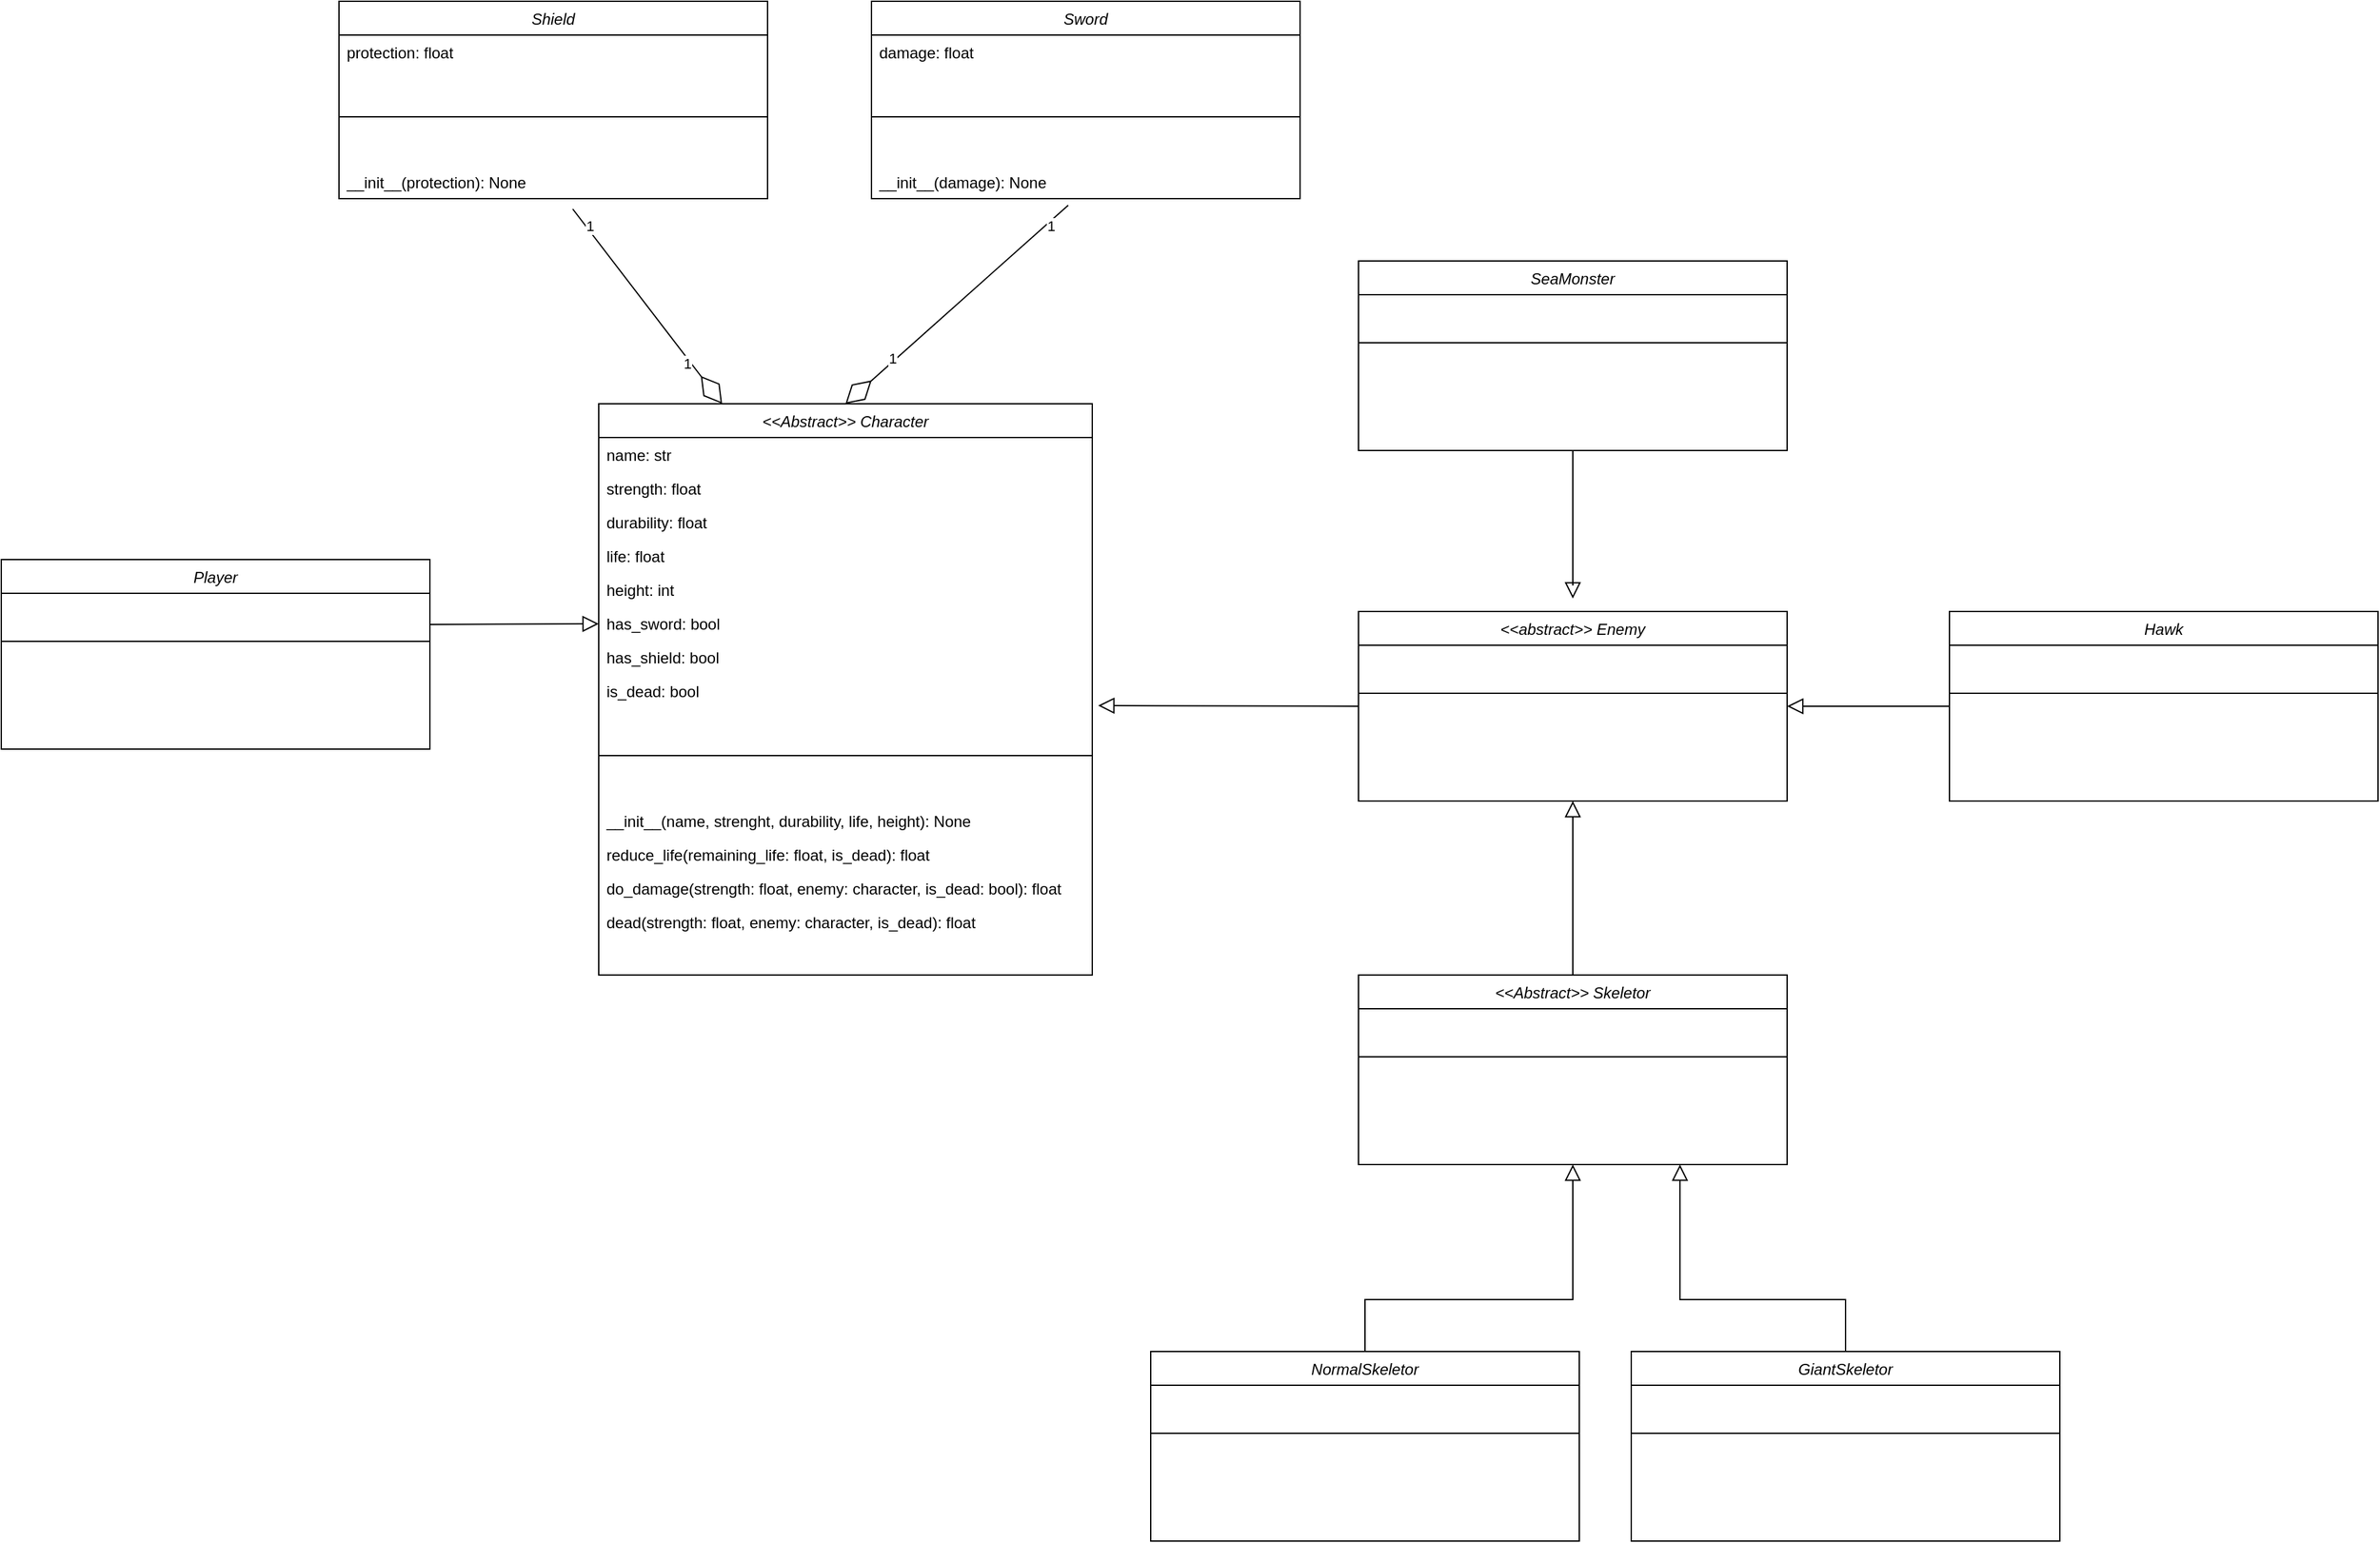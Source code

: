 <mxfile version="21.3.0" type="device">
  <diagram id="C5RBs43oDa-KdzZeNtuy" name="Page-1">
    <mxGraphModel dx="2739" dy="2085" grid="1" gridSize="10" guides="1" tooltips="1" connect="1" arrows="1" fold="1" page="1" pageScale="1" pageWidth="827" pageHeight="1169" math="0" shadow="0">
      <root>
        <mxCell id="WIyWlLk6GJQsqaUBKTNV-0" />
        <mxCell id="WIyWlLk6GJQsqaUBKTNV-1" parent="WIyWlLk6GJQsqaUBKTNV-0" />
        <mxCell id="zkfFHV4jXpPFQw0GAbJ--0" value="&lt;&lt;Abstract&gt;&gt; Character" style="swimlane;fontStyle=2;align=center;verticalAlign=top;childLayout=stackLayout;horizontal=1;startSize=26;horizontalStack=0;resizeParent=1;resizeLast=0;collapsible=1;marginBottom=0;rounded=0;shadow=0;strokeWidth=1;" parent="WIyWlLk6GJQsqaUBKTNV-1" vertex="1">
          <mxGeometry x="170" y="90" width="380" height="440" as="geometry">
            <mxRectangle x="220" y="120" width="160" height="26" as="alternateBounds" />
          </mxGeometry>
        </mxCell>
        <mxCell id="zkfFHV4jXpPFQw0GAbJ--1" value="name: str" style="text;align=left;verticalAlign=top;spacingLeft=4;spacingRight=4;overflow=hidden;rotatable=0;points=[[0,0.5],[1,0.5]];portConstraint=eastwest;" parent="zkfFHV4jXpPFQw0GAbJ--0" vertex="1">
          <mxGeometry y="26" width="380" height="26" as="geometry" />
        </mxCell>
        <mxCell id="zkfFHV4jXpPFQw0GAbJ--2" value="strength: float" style="text;align=left;verticalAlign=top;spacingLeft=4;spacingRight=4;overflow=hidden;rotatable=0;points=[[0,0.5],[1,0.5]];portConstraint=eastwest;rounded=0;shadow=0;html=0;" parent="zkfFHV4jXpPFQw0GAbJ--0" vertex="1">
          <mxGeometry y="52" width="380" height="26" as="geometry" />
        </mxCell>
        <mxCell id="zkfFHV4jXpPFQw0GAbJ--3" value="durability: float" style="text;align=left;verticalAlign=top;spacingLeft=4;spacingRight=4;overflow=hidden;rotatable=0;points=[[0,0.5],[1,0.5]];portConstraint=eastwest;rounded=0;shadow=0;html=0;" parent="zkfFHV4jXpPFQw0GAbJ--0" vertex="1">
          <mxGeometry y="78" width="380" height="26" as="geometry" />
        </mxCell>
        <mxCell id="RaDq0OD-Efrj-i74g9OG-1" value="life: float" style="text;align=left;verticalAlign=top;spacingLeft=4;spacingRight=4;overflow=hidden;rotatable=0;points=[[0,0.5],[1,0.5]];portConstraint=eastwest;rounded=0;shadow=0;html=0;" vertex="1" parent="zkfFHV4jXpPFQw0GAbJ--0">
          <mxGeometry y="104" width="380" height="26" as="geometry" />
        </mxCell>
        <mxCell id="RaDq0OD-Efrj-i74g9OG-2" value="height: int" style="text;align=left;verticalAlign=top;spacingLeft=4;spacingRight=4;overflow=hidden;rotatable=0;points=[[0,0.5],[1,0.5]];portConstraint=eastwest;rounded=0;shadow=0;html=0;" vertex="1" parent="zkfFHV4jXpPFQw0GAbJ--0">
          <mxGeometry y="130" width="380" height="26" as="geometry" />
        </mxCell>
        <mxCell id="RaDq0OD-Efrj-i74g9OG-21" value="has_sword: bool" style="text;align=left;verticalAlign=top;spacingLeft=4;spacingRight=4;overflow=hidden;rotatable=0;points=[[0,0.5],[1,0.5]];portConstraint=eastwest;rounded=0;shadow=0;html=0;" vertex="1" parent="zkfFHV4jXpPFQw0GAbJ--0">
          <mxGeometry y="156" width="380" height="26" as="geometry" />
        </mxCell>
        <mxCell id="RaDq0OD-Efrj-i74g9OG-22" value="has_shield: bool" style="text;align=left;verticalAlign=top;spacingLeft=4;spacingRight=4;overflow=hidden;rotatable=0;points=[[0,0.5],[1,0.5]];portConstraint=eastwest;rounded=0;shadow=0;html=0;" vertex="1" parent="zkfFHV4jXpPFQw0GAbJ--0">
          <mxGeometry y="182" width="380" height="26" as="geometry" />
        </mxCell>
        <mxCell id="RaDq0OD-Efrj-i74g9OG-31" value="is_dead: bool" style="text;align=left;verticalAlign=top;spacingLeft=4;spacingRight=4;overflow=hidden;rotatable=0;points=[[0,0.5],[1,0.5]];portConstraint=eastwest;rounded=0;shadow=0;html=0;" vertex="1" parent="zkfFHV4jXpPFQw0GAbJ--0">
          <mxGeometry y="208" width="380" height="26" as="geometry" />
        </mxCell>
        <mxCell id="zkfFHV4jXpPFQw0GAbJ--4" value="" style="line;html=1;strokeWidth=1;align=left;verticalAlign=middle;spacingTop=-1;spacingLeft=3;spacingRight=3;rotatable=0;labelPosition=right;points=[];portConstraint=eastwest;" parent="zkfFHV4jXpPFQw0GAbJ--0" vertex="1">
          <mxGeometry y="234" width="380" height="74" as="geometry" />
        </mxCell>
        <mxCell id="RaDq0OD-Efrj-i74g9OG-5" value="__init__(name, strenght, durability, life, height): None" style="text;align=left;verticalAlign=top;spacingLeft=4;spacingRight=4;overflow=hidden;rotatable=0;points=[[0,0.5],[1,0.5]];portConstraint=eastwest;rounded=0;shadow=0;html=0;" vertex="1" parent="zkfFHV4jXpPFQw0GAbJ--0">
          <mxGeometry y="308" width="380" height="26" as="geometry" />
        </mxCell>
        <mxCell id="RaDq0OD-Efrj-i74g9OG-6" value="reduce_life(remaining_life: float, is_dead): float" style="text;align=left;verticalAlign=top;spacingLeft=4;spacingRight=4;overflow=hidden;rotatable=0;points=[[0,0.5],[1,0.5]];portConstraint=eastwest;rounded=0;shadow=0;html=0;" vertex="1" parent="zkfFHV4jXpPFQw0GAbJ--0">
          <mxGeometry y="334" width="380" height="26" as="geometry" />
        </mxCell>
        <mxCell id="RaDq0OD-Efrj-i74g9OG-7" value="do_damage(strength: float, enemy: character, is_dead: bool): float" style="text;align=left;verticalAlign=top;spacingLeft=4;spacingRight=4;overflow=hidden;rotatable=0;points=[[0,0.5],[1,0.5]];portConstraint=eastwest;rounded=0;shadow=0;html=0;" vertex="1" parent="zkfFHV4jXpPFQw0GAbJ--0">
          <mxGeometry y="360" width="380" height="26" as="geometry" />
        </mxCell>
        <mxCell id="RaDq0OD-Efrj-i74g9OG-32" value="dead(strength: float, enemy: character, is_dead): float" style="text;align=left;verticalAlign=top;spacingLeft=4;spacingRight=4;overflow=hidden;rotatable=0;points=[[0,0.5],[1,0.5]];portConstraint=eastwest;rounded=0;shadow=0;html=0;" vertex="1" parent="zkfFHV4jXpPFQw0GAbJ--0">
          <mxGeometry y="386" width="380" height="26" as="geometry" />
        </mxCell>
        <mxCell id="RaDq0OD-Efrj-i74g9OG-9" value="&lt;&lt;Abstract&gt;&gt; Skeletor" style="swimlane;fontStyle=2;align=center;verticalAlign=top;childLayout=stackLayout;horizontal=1;startSize=26;horizontalStack=0;resizeParent=1;resizeLast=0;collapsible=1;marginBottom=0;rounded=0;shadow=0;strokeWidth=1;" vertex="1" parent="WIyWlLk6GJQsqaUBKTNV-1">
          <mxGeometry x="755" y="530" width="330" height="146" as="geometry">
            <mxRectangle x="220" y="120" width="160" height="26" as="alternateBounds" />
          </mxGeometry>
        </mxCell>
        <mxCell id="RaDq0OD-Efrj-i74g9OG-15" value="" style="line;html=1;strokeWidth=1;align=left;verticalAlign=middle;spacingTop=-1;spacingLeft=3;spacingRight=3;rotatable=0;labelPosition=right;points=[];portConstraint=eastwest;" vertex="1" parent="RaDq0OD-Efrj-i74g9OG-9">
          <mxGeometry y="26" width="330" height="74" as="geometry" />
        </mxCell>
        <mxCell id="RaDq0OD-Efrj-i74g9OG-20" value="" style="endArrow=block;endSize=10;endFill=0;shadow=0;strokeWidth=1;rounded=0;edgeStyle=elbowEdgeStyle;elbow=vertical;exitX=0;exitY=0.5;exitDx=0;exitDy=0;entryX=1.012;entryY=0.911;entryDx=0;entryDy=0;entryPerimeter=0;" edge="1" parent="WIyWlLk6GJQsqaUBKTNV-1" source="RaDq0OD-Efrj-i74g9OG-52" target="RaDq0OD-Efrj-i74g9OG-31">
          <mxGeometry width="160" relative="1" as="geometry">
            <mxPoint x="700" y="263" as="sourcePoint" />
            <mxPoint x="550" y="290" as="targetPoint" />
          </mxGeometry>
        </mxCell>
        <mxCell id="RaDq0OD-Efrj-i74g9OG-25" value="NormalSkeletor" style="swimlane;fontStyle=2;align=center;verticalAlign=top;childLayout=stackLayout;horizontal=1;startSize=26;horizontalStack=0;resizeParent=1;resizeLast=0;collapsible=1;marginBottom=0;rounded=0;shadow=0;strokeWidth=1;" vertex="1" parent="WIyWlLk6GJQsqaUBKTNV-1">
          <mxGeometry x="595" y="820" width="330" height="146" as="geometry">
            <mxRectangle x="220" y="120" width="160" height="26" as="alternateBounds" />
          </mxGeometry>
        </mxCell>
        <mxCell id="RaDq0OD-Efrj-i74g9OG-26" value="" style="line;html=1;strokeWidth=1;align=left;verticalAlign=middle;spacingTop=-1;spacingLeft=3;spacingRight=3;rotatable=0;labelPosition=right;points=[];portConstraint=eastwest;" vertex="1" parent="RaDq0OD-Efrj-i74g9OG-25">
          <mxGeometry y="26" width="330" height="74" as="geometry" />
        </mxCell>
        <mxCell id="RaDq0OD-Efrj-i74g9OG-27" value="GiantSkeletor" style="swimlane;fontStyle=2;align=center;verticalAlign=top;childLayout=stackLayout;horizontal=1;startSize=26;horizontalStack=0;resizeParent=1;resizeLast=0;collapsible=1;marginBottom=0;rounded=0;shadow=0;strokeWidth=1;" vertex="1" parent="WIyWlLk6GJQsqaUBKTNV-1">
          <mxGeometry x="965" y="820" width="330" height="146" as="geometry">
            <mxRectangle x="220" y="120" width="160" height="26" as="alternateBounds" />
          </mxGeometry>
        </mxCell>
        <mxCell id="RaDq0OD-Efrj-i74g9OG-28" value="" style="line;html=1;strokeWidth=1;align=left;verticalAlign=middle;spacingTop=-1;spacingLeft=3;spacingRight=3;rotatable=0;labelPosition=right;points=[];portConstraint=eastwest;" vertex="1" parent="RaDq0OD-Efrj-i74g9OG-27">
          <mxGeometry y="26" width="330" height="74" as="geometry" />
        </mxCell>
        <mxCell id="RaDq0OD-Efrj-i74g9OG-29" value="" style="endArrow=block;endSize=10;endFill=0;shadow=0;strokeWidth=1;rounded=0;edgeStyle=elbowEdgeStyle;elbow=vertical;entryX=0.5;entryY=1;entryDx=0;entryDy=0;exitX=0.5;exitY=0;exitDx=0;exitDy=0;" edge="1" parent="WIyWlLk6GJQsqaUBKTNV-1" source="RaDq0OD-Efrj-i74g9OG-25" target="RaDq0OD-Efrj-i74g9OG-9">
          <mxGeometry width="160" relative="1" as="geometry">
            <mxPoint x="830" y="760" as="sourcePoint" />
            <mxPoint x="690" y="760" as="targetPoint" />
            <Array as="points">
              <mxPoint x="715" y="780" />
            </Array>
          </mxGeometry>
        </mxCell>
        <mxCell id="RaDq0OD-Efrj-i74g9OG-30" value="" style="endArrow=block;endSize=10;endFill=0;shadow=0;strokeWidth=1;rounded=0;edgeStyle=elbowEdgeStyle;elbow=vertical;exitX=0.5;exitY=0;exitDx=0;exitDy=0;entryX=0.75;entryY=1;entryDx=0;entryDy=0;" edge="1" parent="WIyWlLk6GJQsqaUBKTNV-1" source="RaDq0OD-Efrj-i74g9OG-27" target="RaDq0OD-Efrj-i74g9OG-9">
          <mxGeometry width="160" relative="1" as="geometry">
            <mxPoint x="1045" y="760.19" as="sourcePoint" />
            <mxPoint x="795" y="690" as="targetPoint" />
            <Array as="points">
              <mxPoint x="975" y="780" />
              <mxPoint x="885" y="700" />
            </Array>
          </mxGeometry>
        </mxCell>
        <mxCell id="RaDq0OD-Efrj-i74g9OG-33" value="Player" style="swimlane;fontStyle=2;align=center;verticalAlign=top;childLayout=stackLayout;horizontal=1;startSize=26;horizontalStack=0;resizeParent=1;resizeLast=0;collapsible=1;marginBottom=0;rounded=0;shadow=0;strokeWidth=1;" vertex="1" parent="WIyWlLk6GJQsqaUBKTNV-1">
          <mxGeometry x="-290" y="210" width="330" height="146" as="geometry">
            <mxRectangle x="220" y="120" width="160" height="26" as="alternateBounds" />
          </mxGeometry>
        </mxCell>
        <mxCell id="RaDq0OD-Efrj-i74g9OG-34" value="" style="line;html=1;strokeWidth=1;align=left;verticalAlign=middle;spacingTop=-1;spacingLeft=3;spacingRight=3;rotatable=0;labelPosition=right;points=[];portConstraint=eastwest;" vertex="1" parent="RaDq0OD-Efrj-i74g9OG-33">
          <mxGeometry y="26" width="330" height="74" as="geometry" />
        </mxCell>
        <mxCell id="RaDq0OD-Efrj-i74g9OG-35" value="" style="endArrow=block;endSize=10;endFill=0;shadow=0;strokeWidth=1;rounded=0;edgeStyle=elbowEdgeStyle;elbow=vertical;entryX=0;entryY=0.5;entryDx=0;entryDy=0;" edge="1" parent="WIyWlLk6GJQsqaUBKTNV-1" target="RaDq0OD-Efrj-i74g9OG-21">
          <mxGeometry width="160" relative="1" as="geometry">
            <mxPoint x="40" y="260" as="sourcePoint" />
            <mxPoint x="560" y="272.71" as="targetPoint" />
          </mxGeometry>
        </mxCell>
        <mxCell id="RaDq0OD-Efrj-i74g9OG-36" value="Sword" style="swimlane;fontStyle=2;align=center;verticalAlign=top;childLayout=stackLayout;horizontal=1;startSize=26;horizontalStack=0;resizeParent=1;resizeLast=0;collapsible=1;marginBottom=0;rounded=0;shadow=0;strokeWidth=1;" vertex="1" parent="WIyWlLk6GJQsqaUBKTNV-1">
          <mxGeometry x="380" y="-220" width="330" height="152" as="geometry">
            <mxRectangle x="220" y="120" width="160" height="26" as="alternateBounds" />
          </mxGeometry>
        </mxCell>
        <mxCell id="RaDq0OD-Efrj-i74g9OG-39" value="damage: float" style="text;align=left;verticalAlign=top;spacingLeft=4;spacingRight=4;overflow=hidden;rotatable=0;points=[[0,0.5],[1,0.5]];portConstraint=eastwest;" vertex="1" parent="RaDq0OD-Efrj-i74g9OG-36">
          <mxGeometry y="26" width="330" height="26" as="geometry" />
        </mxCell>
        <mxCell id="RaDq0OD-Efrj-i74g9OG-37" value="" style="line;html=1;strokeWidth=1;align=left;verticalAlign=middle;spacingTop=-1;spacingLeft=3;spacingRight=3;rotatable=0;labelPosition=right;points=[];portConstraint=eastwest;" vertex="1" parent="RaDq0OD-Efrj-i74g9OG-36">
          <mxGeometry y="52" width="330" height="74" as="geometry" />
        </mxCell>
        <mxCell id="RaDq0OD-Efrj-i74g9OG-51" value="__init__(damage): None" style="text;align=left;verticalAlign=top;spacingLeft=4;spacingRight=4;overflow=hidden;rotatable=0;points=[[0,0.5],[1,0.5]];portConstraint=eastwest;rounded=0;shadow=0;html=0;" vertex="1" parent="RaDq0OD-Efrj-i74g9OG-36">
          <mxGeometry y="126" width="330" height="26" as="geometry" />
        </mxCell>
        <mxCell id="RaDq0OD-Efrj-i74g9OG-40" value="Shield" style="swimlane;fontStyle=2;align=center;verticalAlign=top;childLayout=stackLayout;horizontal=1;startSize=26;horizontalStack=0;resizeParent=1;resizeLast=0;collapsible=1;marginBottom=0;rounded=0;shadow=0;strokeWidth=1;" vertex="1" parent="WIyWlLk6GJQsqaUBKTNV-1">
          <mxGeometry x="-30" y="-220" width="330" height="152" as="geometry">
            <mxRectangle x="220" y="120" width="160" height="26" as="alternateBounds" />
          </mxGeometry>
        </mxCell>
        <mxCell id="RaDq0OD-Efrj-i74g9OG-41" value="protection: float" style="text;align=left;verticalAlign=top;spacingLeft=4;spacingRight=4;overflow=hidden;rotatable=0;points=[[0,0.5],[1,0.5]];portConstraint=eastwest;" vertex="1" parent="RaDq0OD-Efrj-i74g9OG-40">
          <mxGeometry y="26" width="330" height="26" as="geometry" />
        </mxCell>
        <mxCell id="RaDq0OD-Efrj-i74g9OG-42" value="" style="line;html=1;strokeWidth=1;align=left;verticalAlign=middle;spacingTop=-1;spacingLeft=3;spacingRight=3;rotatable=0;labelPosition=right;points=[];portConstraint=eastwest;" vertex="1" parent="RaDq0OD-Efrj-i74g9OG-40">
          <mxGeometry y="52" width="330" height="74" as="geometry" />
        </mxCell>
        <mxCell id="RaDq0OD-Efrj-i74g9OG-50" value="__init__(protection): None" style="text;align=left;verticalAlign=top;spacingLeft=4;spacingRight=4;overflow=hidden;rotatable=0;points=[[0,0.5],[1,0.5]];portConstraint=eastwest;rounded=0;shadow=0;html=0;" vertex="1" parent="RaDq0OD-Efrj-i74g9OG-40">
          <mxGeometry y="126" width="330" height="26" as="geometry" />
        </mxCell>
        <mxCell id="RaDq0OD-Efrj-i74g9OG-52" value="&lt;&lt;abstract&gt;&gt; Enemy" style="swimlane;fontStyle=2;align=center;verticalAlign=top;childLayout=stackLayout;horizontal=1;startSize=26;horizontalStack=0;resizeParent=1;resizeLast=0;collapsible=1;marginBottom=0;rounded=0;shadow=0;strokeWidth=1;" vertex="1" parent="WIyWlLk6GJQsqaUBKTNV-1">
          <mxGeometry x="755" y="250" width="330" height="146" as="geometry">
            <mxRectangle x="220" y="120" width="160" height="26" as="alternateBounds" />
          </mxGeometry>
        </mxCell>
        <mxCell id="RaDq0OD-Efrj-i74g9OG-53" value="" style="line;html=1;strokeWidth=1;align=left;verticalAlign=middle;spacingTop=-1;spacingLeft=3;spacingRight=3;rotatable=0;labelPosition=right;points=[];portConstraint=eastwest;" vertex="1" parent="RaDq0OD-Efrj-i74g9OG-52">
          <mxGeometry y="26" width="330" height="74" as="geometry" />
        </mxCell>
        <mxCell id="RaDq0OD-Efrj-i74g9OG-55" value="Hawk" style="swimlane;fontStyle=2;align=center;verticalAlign=top;childLayout=stackLayout;horizontal=1;startSize=26;horizontalStack=0;resizeParent=1;resizeLast=0;collapsible=1;marginBottom=0;rounded=0;shadow=0;strokeWidth=1;" vertex="1" parent="WIyWlLk6GJQsqaUBKTNV-1">
          <mxGeometry x="1210" y="250" width="330" height="146" as="geometry">
            <mxRectangle x="220" y="120" width="160" height="26" as="alternateBounds" />
          </mxGeometry>
        </mxCell>
        <mxCell id="RaDq0OD-Efrj-i74g9OG-56" value="" style="line;html=1;strokeWidth=1;align=left;verticalAlign=middle;spacingTop=-1;spacingLeft=3;spacingRight=3;rotatable=0;labelPosition=right;points=[];portConstraint=eastwest;" vertex="1" parent="RaDq0OD-Efrj-i74g9OG-55">
          <mxGeometry y="26" width="330" height="74" as="geometry" />
        </mxCell>
        <mxCell id="RaDq0OD-Efrj-i74g9OG-58" value="" style="endArrow=block;endSize=10;endFill=0;shadow=0;strokeWidth=1;rounded=0;edgeStyle=elbowEdgeStyle;elbow=vertical;entryX=0.5;entryY=1;entryDx=0;entryDy=0;exitX=0.5;exitY=0;exitDx=0;exitDy=0;" edge="1" parent="WIyWlLk6GJQsqaUBKTNV-1" source="RaDq0OD-Efrj-i74g9OG-9" target="RaDq0OD-Efrj-i74g9OG-52">
          <mxGeometry width="160" relative="1" as="geometry">
            <mxPoint x="1190" y="790" as="sourcePoint" />
            <mxPoint x="1023" y="696" as="targetPoint" />
            <Array as="points">
              <mxPoint x="1000" y="490" />
              <mxPoint x="995" y="800" />
              <mxPoint x="905" y="720" />
            </Array>
          </mxGeometry>
        </mxCell>
        <mxCell id="RaDq0OD-Efrj-i74g9OG-59" value="" style="endArrow=block;endSize=10;endFill=0;shadow=0;strokeWidth=1;rounded=0;edgeStyle=elbowEdgeStyle;elbow=vertical;entryX=1;entryY=0.5;entryDx=0;entryDy=0;exitX=0;exitY=0.5;exitDx=0;exitDy=0;" edge="1" parent="WIyWlLk6GJQsqaUBKTNV-1" source="RaDq0OD-Efrj-i74g9OG-55" target="RaDq0OD-Efrj-i74g9OG-52">
          <mxGeometry width="160" relative="1" as="geometry">
            <mxPoint x="930" y="540" as="sourcePoint" />
            <mxPoint x="930" y="406" as="targetPoint" />
            <Array as="points">
              <mxPoint x="1150" y="323" />
              <mxPoint x="1005" y="810" />
              <mxPoint x="915" y="730" />
            </Array>
          </mxGeometry>
        </mxCell>
        <mxCell id="RaDq0OD-Efrj-i74g9OG-66" value="" style="endArrow=diamondThin;endFill=0;endSize=24;html=1;rounded=0;entryX=0.25;entryY=0;entryDx=0;entryDy=0;" edge="1" parent="WIyWlLk6GJQsqaUBKTNV-1" target="zkfFHV4jXpPFQw0GAbJ--0">
          <mxGeometry width="160" relative="1" as="geometry">
            <mxPoint x="150" y="-60" as="sourcePoint" />
            <mxPoint x="60" as="targetPoint" />
          </mxGeometry>
        </mxCell>
        <mxCell id="RaDq0OD-Efrj-i74g9OG-67" value="1" style="edgeLabel;html=1;align=center;verticalAlign=middle;resizable=0;points=[];" vertex="1" connectable="0" parent="RaDq0OD-Efrj-i74g9OG-66">
          <mxGeometry x="-0.816" y="2" relative="1" as="geometry">
            <mxPoint x="1" as="offset" />
          </mxGeometry>
        </mxCell>
        <mxCell id="RaDq0OD-Efrj-i74g9OG-68" value="1" style="edgeLabel;html=1;align=center;verticalAlign=middle;resizable=0;points=[];" vertex="1" connectable="0" parent="RaDq0OD-Efrj-i74g9OG-66">
          <mxGeometry x="0.561" y="-3" relative="1" as="geometry">
            <mxPoint as="offset" />
          </mxGeometry>
        </mxCell>
        <mxCell id="RaDq0OD-Efrj-i74g9OG-69" value="" style="endArrow=diamondThin;endFill=0;endSize=24;html=1;rounded=0;entryX=0.5;entryY=0;entryDx=0;entryDy=0;exitX=0.459;exitY=1.195;exitDx=0;exitDy=0;exitPerimeter=0;" edge="1" parent="WIyWlLk6GJQsqaUBKTNV-1" source="RaDq0OD-Efrj-i74g9OG-51" target="zkfFHV4jXpPFQw0GAbJ--0">
          <mxGeometry width="160" relative="1" as="geometry">
            <mxPoint x="570" y="-50" as="sourcePoint" />
            <mxPoint x="685" y="100" as="targetPoint" />
          </mxGeometry>
        </mxCell>
        <mxCell id="RaDq0OD-Efrj-i74g9OG-70" value="1" style="edgeLabel;html=1;align=center;verticalAlign=middle;resizable=0;points=[];" vertex="1" connectable="0" parent="RaDq0OD-Efrj-i74g9OG-69">
          <mxGeometry x="-0.816" y="2" relative="1" as="geometry">
            <mxPoint x="1" as="offset" />
          </mxGeometry>
        </mxCell>
        <mxCell id="RaDq0OD-Efrj-i74g9OG-71" value="1" style="edgeLabel;html=1;align=center;verticalAlign=middle;resizable=0;points=[];" vertex="1" connectable="0" parent="RaDq0OD-Efrj-i74g9OG-69">
          <mxGeometry x="0.561" y="-3" relative="1" as="geometry">
            <mxPoint as="offset" />
          </mxGeometry>
        </mxCell>
        <mxCell id="RaDq0OD-Efrj-i74g9OG-72" value="SeaMonster" style="swimlane;fontStyle=2;align=center;verticalAlign=top;childLayout=stackLayout;horizontal=1;startSize=26;horizontalStack=0;resizeParent=1;resizeLast=0;collapsible=1;marginBottom=0;rounded=0;shadow=0;strokeWidth=1;" vertex="1" parent="WIyWlLk6GJQsqaUBKTNV-1">
          <mxGeometry x="755" y="-20" width="330" height="146" as="geometry">
            <mxRectangle x="220" y="120" width="160" height="26" as="alternateBounds" />
          </mxGeometry>
        </mxCell>
        <mxCell id="RaDq0OD-Efrj-i74g9OG-73" value="" style="line;html=1;strokeWidth=1;align=left;verticalAlign=middle;spacingTop=-1;spacingLeft=3;spacingRight=3;rotatable=0;labelPosition=right;points=[];portConstraint=eastwest;" vertex="1" parent="RaDq0OD-Efrj-i74g9OG-72">
          <mxGeometry y="26" width="330" height="74" as="geometry" />
        </mxCell>
        <mxCell id="RaDq0OD-Efrj-i74g9OG-75" value="" style="endArrow=block;endSize=10;endFill=0;shadow=0;strokeWidth=1;rounded=0;edgeStyle=elbowEdgeStyle;elbow=vertical;exitX=0.5;exitY=1;exitDx=0;exitDy=0;" edge="1" parent="WIyWlLk6GJQsqaUBKTNV-1" source="RaDq0OD-Efrj-i74g9OG-72">
          <mxGeometry width="160" relative="1" as="geometry">
            <mxPoint x="1220" y="333" as="sourcePoint" />
            <mxPoint x="920" y="240" as="targetPoint" />
            <Array as="points">
              <mxPoint x="1090" y="230" />
              <mxPoint x="910" y="200" />
              <mxPoint x="1160" y="333" />
              <mxPoint x="1015" y="820" />
              <mxPoint x="925" y="740" />
            </Array>
          </mxGeometry>
        </mxCell>
      </root>
    </mxGraphModel>
  </diagram>
</mxfile>
